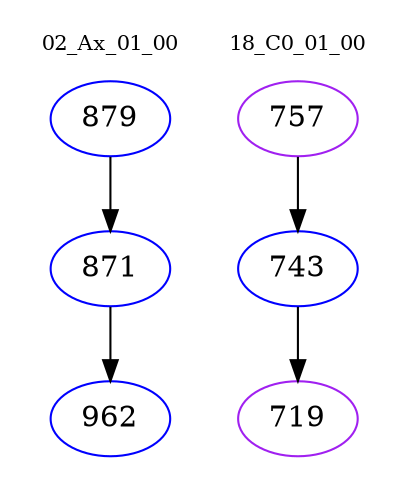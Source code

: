 digraph{
subgraph cluster_0 {
color = white
label = "02_Ax_01_00";
fontsize=10;
T0_879 [label="879", color="blue"]
T0_879 -> T0_871 [color="black"]
T0_871 [label="871", color="blue"]
T0_871 -> T0_962 [color="black"]
T0_962 [label="962", color="blue"]
}
subgraph cluster_1 {
color = white
label = "18_C0_01_00";
fontsize=10;
T1_757 [label="757", color="purple"]
T1_757 -> T1_743 [color="black"]
T1_743 [label="743", color="blue"]
T1_743 -> T1_719 [color="black"]
T1_719 [label="719", color="purple"]
}
}
